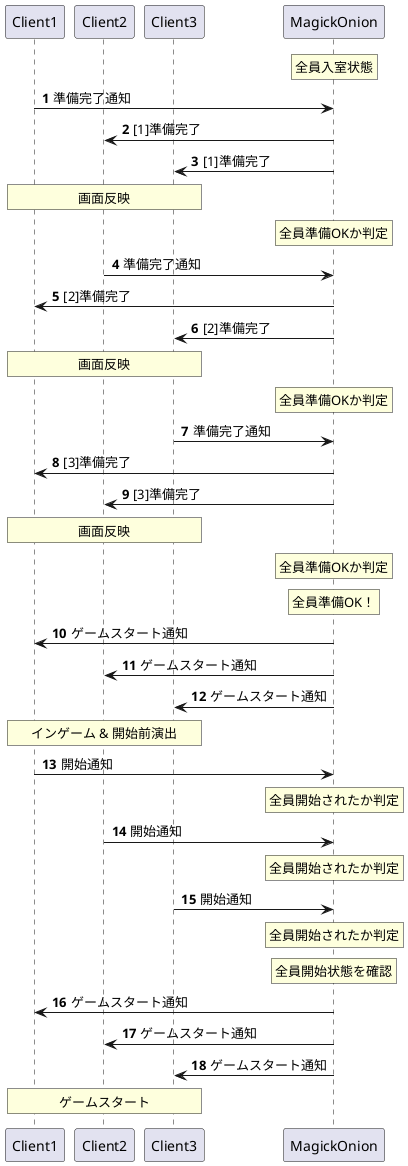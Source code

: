 @startuml
'https://plantuml.com/sequence-diagram

participant Client1
participant Client2
participant Client3
participant MagickOnion

autonumber

rnote over MagickOnion : 全員入室状態

Client1 -> MagickOnion : 準備完了通知
Client2 <- MagickOnion : [1]準備完了
Client3 <- MagickOnion : [1]準備完了
rnote over Client1,Client3 : 画面反映
rnote over MagickOnion : 全員準備OKか判定

Client2 -> MagickOnion : 準備完了通知
Client1 <- MagickOnion : [2]準備完了
Client3 <- MagickOnion : [2]準備完了
rnote over Client1,Client3 : 画面反映
rnote over MagickOnion : 全員準備OKか判定

Client3 -> MagickOnion : 準備完了通知
Client1 <- MagickOnion : [3]準備完了
Client2 <- MagickOnion : [3]準備完了
rnote over Client1,Client3 : 画面反映
rnote over MagickOnion : 全員準備OKか判定

rnote over MagickOnion : 全員準備OK！

Client1 <- MagickOnion : ゲームスタート通知
Client2 <- MagickOnion : ゲームスタート通知
Client3 <- MagickOnion : ゲームスタート通知

rnote over Client1,Client3 : インゲーム & 開始前演出

Client1 -> MagickOnion : 開始通知
rnote over MagickOnion : 全員開始されたか判定
Client2 -> MagickOnion : 開始通知
rnote over MagickOnion : 全員開始されたか判定
Client3 -> MagickOnion : 開始通知
rnote over MagickOnion : 全員開始されたか判定
rnote over MagickOnion : 全員開始状態を確認

Client1 <- MagickOnion : ゲームスタート通知
Client2 <- MagickOnion : ゲームスタート通知
Client3 <- MagickOnion : ゲームスタート通知
rnote over Client1,Client3 : ゲームスタート

@enduml